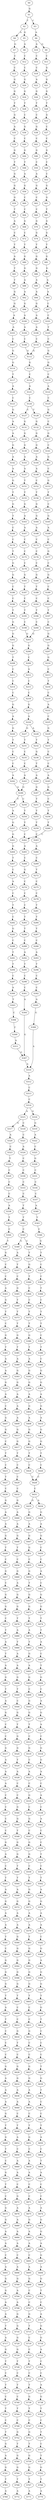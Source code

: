strict digraph  {
	S0 -> S1 [ label = G ];
	S1 -> S2 [ label = T ];
	S1 -> S3 [ label = C ];
	S2 -> S4 [ label = A ];
	S2 -> S5 [ label = G ];
	S3 -> S6 [ label = A ];
	S4 -> S7 [ label = G ];
	S5 -> S8 [ label = A ];
	S6 -> S9 [ label = G ];
	S6 -> S10 [ label = A ];
	S7 -> S11 [ label = C ];
	S8 -> S12 [ label = C ];
	S9 -> S13 [ label = C ];
	S10 -> S14 [ label = C ];
	S11 -> S15 [ label = C ];
	S12 -> S16 [ label = C ];
	S13 -> S17 [ label = G ];
	S14 -> S18 [ label = C ];
	S15 -> S19 [ label = G ];
	S16 -> S20 [ label = G ];
	S17 -> S21 [ label = G ];
	S18 -> S22 [ label = A ];
	S19 -> S23 [ label = G ];
	S20 -> S24 [ label = G ];
	S21 -> S25 [ label = G ];
	S22 -> S26 [ label = G ];
	S23 -> S27 [ label = T ];
	S24 -> S28 [ label = T ];
	S25 -> S29 [ label = T ];
	S26 -> S30 [ label = T ];
	S27 -> S31 [ label = G ];
	S28 -> S32 [ label = C ];
	S29 -> S33 [ label = G ];
	S30 -> S34 [ label = C ];
	S31 -> S35 [ label = A ];
	S32 -> S36 [ label = G ];
	S33 -> S37 [ label = C ];
	S34 -> S38 [ label = G ];
	S35 -> S39 [ label = C ];
	S36 -> S40 [ label = C ];
	S37 -> S41 [ label = C ];
	S38 -> S42 [ label = C ];
	S39 -> S43 [ label = G ];
	S40 -> S44 [ label = G ];
	S41 -> S45 [ label = G ];
	S42 -> S46 [ label = G ];
	S43 -> S47 [ label = T ];
	S44 -> S48 [ label = T ];
	S45 -> S49 [ label = C ];
	S46 -> S50 [ label = C ];
	S47 -> S51 [ label = G ];
	S48 -> S52 [ label = A ];
	S49 -> S53 [ label = C ];
	S50 -> S54 [ label = A ];
	S51 -> S55 [ label = G ];
	S52 -> S56 [ label = G ];
	S53 -> S57 [ label = G ];
	S54 -> S58 [ label = G ];
	S55 -> S59 [ label = G ];
	S56 -> S60 [ label = C ];
	S57 -> S61 [ label = G ];
	S58 -> S62 [ label = C ];
	S59 -> S63 [ label = T ];
	S60 -> S64 [ label = C ];
	S61 -> S65 [ label = T ];
	S62 -> S66 [ label = C ];
	S63 -> S67 [ label = A ];
	S64 -> S68 [ label = G ];
	S65 -> S69 [ label = G ];
	S66 -> S70 [ label = G ];
	S67 -> S71 [ label = C ];
	S68 -> S72 [ label = C ];
	S69 -> S73 [ label = G ];
	S70 -> S74 [ label = G ];
	S71 -> S75 [ label = T ];
	S72 -> S76 [ label = T ];
	S73 -> S77 [ label = T ];
	S74 -> S78 [ label = T ];
	S75 -> S79 [ label = A ];
	S76 -> S80 [ label = G ];
	S77 -> S81 [ label = G ];
	S78 -> S82 [ label = G ];
	S79 -> S83 [ label = T ];
	S80 -> S84 [ label = G ];
	S81 -> S85 [ label = G ];
	S82 -> S86 [ label = G ];
	S83 -> S87 [ label = T ];
	S84 -> S88 [ label = A ];
	S85 -> S89 [ label = A ];
	S86 -> S90 [ label = A ];
	S87 -> S91 [ label = G ];
	S88 -> S92 [ label = A ];
	S89 -> S93 [ label = A ];
	S90 -> S94 [ label = A ];
	S91 -> S95 [ label = G ];
	S92 -> S96 [ label = G ];
	S93 -> S97 [ label = C ];
	S94 -> S98 [ label = G ];
	S95 -> S99 [ label = A ];
	S96 -> S100 [ label = A ];
	S97 -> S101 [ label = C ];
	S98 -> S102 [ label = A ];
	S99 -> S103 [ label = A ];
	S100 -> S104 [ label = A ];
	S101 -> S105 [ label = T ];
	S102 -> S106 [ label = A ];
	S103 -> S107 [ label = C ];
	S104 -> S108 [ label = C ];
	S105 -> S109 [ label = C ];
	S106 -> S110 [ label = C ];
	S107 -> S111 [ label = G ];
	S108 -> S112 [ label = G ];
	S109 -> S113 [ label = G ];
	S110 -> S112 [ label = G ];
	S111 -> S114 [ label = G ];
	S112 -> S115 [ label = G ];
	S113 -> S116 [ label = G ];
	S114 -> S117 [ label = T ];
	S115 -> S118 [ label = C ];
	S116 -> S119 [ label = C ];
	S117 -> S120 [ label = A ];
	S118 -> S121 [ label = A ];
	S119 -> S122 [ label = A ];
	S120 -> S123 [ label = C ];
	S121 -> S124 [ label = C ];
	S122 -> S125 [ label = C ];
	S123 -> S126 [ label = G ];
	S124 -> S127 [ label = C ];
	S124 -> S128 [ label = T ];
	S125 -> S129 [ label = G ];
	S126 -> S130 [ label = A ];
	S127 -> S131 [ label = G ];
	S128 -> S132 [ label = G ];
	S129 -> S133 [ label = C ];
	S130 -> S134 [ label = A ];
	S131 -> S135 [ label = G ];
	S132 -> S136 [ label = G ];
	S133 -> S137 [ label = G ];
	S134 -> S138 [ label = G ];
	S135 -> S139 [ label = G ];
	S136 -> S140 [ label = G ];
	S137 -> S141 [ label = C ];
	S138 -> S142 [ label = A ];
	S139 -> S143 [ label = A ];
	S140 -> S144 [ label = A ];
	S141 -> S145 [ label = G ];
	S142 -> S146 [ label = A ];
	S143 -> S147 [ label = A ];
	S144 -> S148 [ label = A ];
	S145 -> S149 [ label = C ];
	S146 -> S150 [ label = G ];
	S147 -> S151 [ label = T ];
	S148 -> S152 [ label = C ];
	S149 -> S153 [ label = G ];
	S150 -> S154 [ label = T ];
	S151 -> S155 [ label = T ];
	S152 -> S156 [ label = T ];
	S153 -> S157 [ label = T ];
	S154 -> S158 [ label = G ];
	S155 -> S159 [ label = G ];
	S156 -> S160 [ label = G ];
	S157 -> S161 [ label = C ];
	S158 -> S162 [ label = T ];
	S159 -> S163 [ label = A ];
	S160 -> S164 [ label = G ];
	S161 -> S165 [ label = G ];
	S162 -> S166 [ label = C ];
	S163 -> S167 [ label = A ];
	S164 -> S168 [ label = A ];
	S165 -> S169 [ label = A ];
	S166 -> S170 [ label = C ];
	S167 -> S171 [ label = C ];
	S168 -> S172 [ label = C ];
	S169 -> S173 [ label = C ];
	S170 -> S174 [ label = T ];
	S171 -> S175 [ label = C ];
	S172 -> S176 [ label = C ];
	S173 -> S177 [ label = G ];
	S174 -> S178 [ label = G ];
	S175 -> S179 [ label = C ];
	S176 -> S180 [ label = C ];
	S177 -> S181 [ label = C ];
	S178 -> S182 [ label = G ];
	S179 -> S183 [ label = G ];
	S180 -> S184 [ label = G ];
	S181 -> S185 [ label = G ];
	S182 -> S186 [ label = C ];
	S183 -> S187 [ label = T ];
	S184 -> S188 [ label = T ];
	S185 -> S189 [ label = C ];
	S186 -> S190 [ label = C ];
	S187 -> S191 [ label = C ];
	S188 -> S192 [ label = C ];
	S189 -> S193 [ label = C ];
	S190 -> S194 [ label = T ];
	S191 -> S195 [ label = T ];
	S192 -> S196 [ label = T ];
	S193 -> S197 [ label = T ];
	S194 -> S198 [ label = G ];
	S195 -> S199 [ label = C ];
	S196 -> S200 [ label = C ];
	S197 -> S201 [ label = C ];
	S198 -> S202 [ label = G ];
	S199 -> S203 [ label = G ];
	S200 -> S203 [ label = G ];
	S201 -> S204 [ label = G ];
	S202 -> S205 [ label = G ];
	S203 -> S206 [ label = G ];
	S204 -> S207 [ label = G ];
	S205 -> S208 [ label = T ];
	S206 -> S209 [ label = C ];
	S207 -> S210 [ label = G ];
	S208 -> S211 [ label = C ];
	S209 -> S212 [ label = A ];
	S210 -> S213 [ label = C ];
	S211 -> S214 [ label = C ];
	S212 -> S215 [ label = C ];
	S213 -> S216 [ label = T ];
	S214 -> S217 [ label = C ];
	S215 -> S218 [ label = C ];
	S216 -> S219 [ label = C ];
	S217 -> S220 [ label = G ];
	S218 -> S221 [ label = G ];
	S219 -> S222 [ label = A ];
	S220 -> S223 [ label = A ];
	S221 -> S224 [ label = A ];
	S222 -> S225 [ label = C ];
	S223 -> S226 [ label = G ];
	S224 -> S227 [ label = G ];
	S224 -> S228 [ label = A ];
	S225 -> S229 [ label = G ];
	S226 -> S230 [ label = T ];
	S227 -> S231 [ label = T ];
	S228 -> S232 [ label = T ];
	S229 -> S233 [ label = T ];
	S230 -> S234 [ label = C ];
	S231 -> S235 [ label = C ];
	S232 -> S236 [ label = G ];
	S233 -> S237 [ label = C ];
	S234 -> S238 [ label = C ];
	S235 -> S239 [ label = C ];
	S236 -> S240 [ label = T ];
	S237 -> S241 [ label = C ];
	S238 -> S242 [ label = A ];
	S239 -> S243 [ label = A ];
	S240 -> S244 [ label = A ];
	S241 -> S245 [ label = A ];
	S242 -> S246 [ label = G ];
	S243 -> S246 [ label = G ];
	S244 -> S247 [ label = G ];
	S245 -> S248 [ label = G ];
	S246 -> S249 [ label = T ];
	S246 -> S250 [ label = C ];
	S247 -> S251 [ label = T ];
	S248 -> S252 [ label = C ];
	S249 -> S253 [ label = A ];
	S250 -> S254 [ label = T ];
	S251 -> S255 [ label = T ];
	S252 -> S256 [ label = T ];
	S253 -> S257 [ label = G ];
	S254 -> S258 [ label = T ];
	S255 -> S259 [ label = T ];
	S256 -> S260 [ label = T ];
	S257 -> S261 [ label = G ];
	S258 -> S262 [ label = C ];
	S259 -> S263 [ label = C ];
	S260 -> S262 [ label = C ];
	S261 -> S264 [ label = G ];
	S262 -> S265 [ label = A ];
	S263 -> S266 [ label = A ];
	S264 -> S267 [ label = T ];
	S265 -> S268 [ label = C ];
	S266 -> S269 [ label = C ];
	S267 -> S270 [ label = C ];
	S268 -> S271 [ label = G ];
	S269 -> S272 [ label = T ];
	S270 -> S273 [ label = A ];
	S271 -> S274 [ label = C ];
	S272 -> S275 [ label = C ];
	S273 -> S276 [ label = C ];
	S274 -> S277 [ label = C ];
	S275 -> S278 [ label = C ];
	S276 -> S279 [ label = T ];
	S277 -> S280 [ label = C ];
	S278 -> S281 [ label = T ];
	S279 -> S282 [ label = C ];
	S280 -> S283 [ label = T ];
	S281 -> S284 [ label = T ];
	S282 -> S285 [ label = G ];
	S283 -> S286 [ label = T ];
	S284 -> S287 [ label = T ];
	S285 -> S288 [ label = C ];
	S286 -> S289 [ label = C ];
	S287 -> S290 [ label = C ];
	S288 -> S291 [ label = T ];
	S289 -> S292 [ label = A ];
	S290 -> S293 [ label = A ];
	S291 -> S294 [ label = T ];
	S292 -> S295 [ label = T ];
	S293 -> S296 [ label = T ];
	S294 -> S297 [ label = C ];
	S295 -> S298 [ label = C ];
	S296 -> S299 [ label = C ];
	S297 -> S300 [ label = A ];
	S298 -> S301 [ label = C ];
	S299 -> S302 [ label = C ];
	S300 -> S303 [ label = T ];
	S301 -> S304 [ label = A ];
	S302 -> S305 [ label = A ];
	S303 -> S306 [ label = C ];
	S304 -> S307 [ label = G ];
	S305 -> S308 [ label = G ];
	S306 -> S309 [ label = C ];
	S307 -> S310 [ label = A ];
	S308 -> S310 [ label = A ];
	S309 -> S311 [ label = A ];
	S310 -> S312 [ label = A ];
	S311 -> S307 [ label = G ];
	S312 -> S313 [ label = C ];
	S313 -> S314 [ label = C ];
	S314 -> S315 [ label = A ];
	S314 -> S316 [ label = G ];
	S315 -> S317 [ label = G ];
	S315 -> S318 [ label = C ];
	S316 -> S319 [ label = G ];
	S317 -> S320 [ label = A ];
	S318 -> S321 [ label = C ];
	S319 -> S322 [ label = A ];
	S320 -> S323 [ label = C ];
	S321 -> S324 [ label = A ];
	S322 -> S325 [ label = C ];
	S323 -> S326 [ label = T ];
	S324 -> S327 [ label = C ];
	S325 -> S328 [ label = G ];
	S326 -> S329 [ label = C ];
	S327 -> S330 [ label = C ];
	S328 -> S331 [ label = C ];
	S329 -> S332 [ label = C ];
	S330 -> S333 [ label = C ];
	S331 -> S334 [ label = C ];
	S332 -> S335 [ label = C ];
	S333 -> S336 [ label = C ];
	S334 -> S337 [ label = C ];
	S335 -> S338 [ label = A ];
	S336 -> S339 [ label = T ];
	S337 -> S340 [ label = A ];
	S338 -> S341 [ label = T ];
	S339 -> S342 [ label = T ];
	S340 -> S343 [ label = T ];
	S341 -> S344 [ label = C ];
	S342 -> S345 [ label = C ];
	S343 -> S346 [ label = C ];
	S344 -> S347 [ label = T ];
	S345 -> S348 [ label = C ];
	S345 -> S349 [ label = G ];
	S346 -> S350 [ label = G ];
	S347 -> S351 [ label = G ];
	S348 -> S352 [ label = T ];
	S349 -> S353 [ label = A ];
	S350 -> S354 [ label = T ];
	S351 -> S355 [ label = C ];
	S352 -> S356 [ label = G ];
	S353 -> S357 [ label = T ];
	S354 -> S358 [ label = C ];
	S355 -> S359 [ label = C ];
	S356 -> S360 [ label = T ];
	S357 -> S361 [ label = C ];
	S358 -> S362 [ label = C ];
	S359 -> S363 [ label = A ];
	S360 -> S364 [ label = C ];
	S361 -> S365 [ label = G ];
	S362 -> S366 [ label = T ];
	S363 -> S367 [ label = G ];
	S364 -> S368 [ label = C ];
	S365 -> S369 [ label = T ];
	S366 -> S370 [ label = C ];
	S367 -> S371 [ label = T ];
	S368 -> S372 [ label = T ];
	S369 -> S373 [ label = T ];
	S370 -> S374 [ label = T ];
	S371 -> S375 [ label = C ];
	S372 -> S376 [ label = T ];
	S373 -> S377 [ label = T ];
	S374 -> S378 [ label = T ];
	S375 -> S379 [ label = G ];
	S376 -> S380 [ label = G ];
	S377 -> S381 [ label = G ];
	S378 -> S382 [ label = C ];
	S379 -> S383 [ label = T ];
	S380 -> S384 [ label = T ];
	S381 -> S385 [ label = T ];
	S382 -> S386 [ label = T ];
	S383 -> S387 [ label = A ];
	S384 -> S388 [ label = A ];
	S385 -> S389 [ label = A ];
	S386 -> S390 [ label = C ];
	S387 -> S391 [ label = A ];
	S388 -> S392 [ label = G ];
	S389 -> S393 [ label = G ];
	S390 -> S394 [ label = G ];
	S391 -> S395 [ label = G ];
	S392 -> S396 [ label = G ];
	S393 -> S397 [ label = G ];
	S394 -> S398 [ label = G ];
	S395 -> S399 [ label = A ];
	S396 -> S400 [ label = A ];
	S397 -> S401 [ label = A ];
	S398 -> S402 [ label = A ];
	S399 -> S403 [ label = C ];
	S400 -> S404 [ label = G ];
	S401 -> S405 [ label = A ];
	S402 -> S406 [ label = G ];
	S403 -> S407 [ label = G ];
	S404 -> S408 [ label = A ];
	S405 -> S409 [ label = A ];
	S406 -> S410 [ label = A ];
	S407 -> S411 [ label = G ];
	S408 -> S412 [ label = G ];
	S409 -> S413 [ label = G ];
	S410 -> S414 [ label = G ];
	S411 -> S415 [ label = C ];
	S412 -> S416 [ label = G ];
	S413 -> S417 [ label = G ];
	S414 -> S418 [ label = G ];
	S415 -> S419 [ label = T ];
	S416 -> S420 [ label = T ];
	S417 -> S421 [ label = T ];
	S418 -> S422 [ label = T ];
	S419 -> S423 [ label = C ];
	S420 -> S424 [ label = C ];
	S421 -> S425 [ label = C ];
	S422 -> S426 [ label = C ];
	S423 -> S427 [ label = T ];
	S424 -> S428 [ label = C ];
	S425 -> S429 [ label = C ];
	S426 -> S428 [ label = C ];
	S427 -> S430 [ label = C ];
	S428 -> S431 [ label = C ];
	S429 -> S432 [ label = C ];
	S430 -> S433 [ label = G ];
	S431 -> S434 [ label = A ];
	S431 -> S435 [ label = G ];
	S432 -> S436 [ label = G ];
	S433 -> S437 [ label = A ];
	S434 -> S438 [ label = G ];
	S435 -> S439 [ label = G ];
	S436 -> S440 [ label = A ];
	S437 -> S441 [ label = A ];
	S438 -> S442 [ label = A ];
	S439 -> S443 [ label = A ];
	S440 -> S444 [ label = A ];
	S441 -> S445 [ label = G ];
	S442 -> S446 [ label = G ];
	S443 -> S447 [ label = G ];
	S444 -> S448 [ label = G ];
	S445 -> S449 [ label = T ];
	S446 -> S450 [ label = C ];
	S447 -> S451 [ label = G ];
	S448 -> S452 [ label = T ];
	S449 -> S453 [ label = C ];
	S450 -> S454 [ label = C ];
	S451 -> S455 [ label = C ];
	S452 -> S456 [ label = C ];
	S453 -> S457 [ label = G ];
	S454 -> S458 [ label = A ];
	S455 -> S459 [ label = G ];
	S456 -> S460 [ label = G ];
	S457 -> S461 [ label = C ];
	S458 -> S462 [ label = C ];
	S459 -> S463 [ label = T ];
	S460 -> S464 [ label = A ];
	S461 -> S465 [ label = G ];
	S462 -> S466 [ label = G ];
	S463 -> S467 [ label = G ];
	S464 -> S468 [ label = G ];
	S465 -> S469 [ label = G ];
	S466 -> S470 [ label = G ];
	S467 -> S471 [ label = G ];
	S468 -> S472 [ label = G ];
	S469 -> S473 [ label = C ];
	S470 -> S474 [ label = T ];
	S471 -> S475 [ label = T ];
	S472 -> S476 [ label = T ];
	S473 -> S477 [ label = T ];
	S474 -> S478 [ label = T ];
	S475 -> S479 [ label = A ];
	S476 -> S480 [ label = A ];
	S477 -> S481 [ label = A ];
	S478 -> S482 [ label = A ];
	S479 -> S483 [ label = T ];
	S480 -> S484 [ label = T ];
	S481 -> S485 [ label = T ];
	S482 -> S486 [ label = C ];
	S483 -> S487 [ label = G ];
	S484 -> S488 [ label = A ];
	S485 -> S489 [ label = A ];
	S486 -> S490 [ label = T ];
	S487 -> S491 [ label = A ];
	S488 -> S492 [ label = A ];
	S489 -> S493 [ label = G ];
	S490 -> S494 [ label = G ];
	S491 -> S495 [ label = G ];
	S492 -> S496 [ label = G ];
	S493 -> S497 [ label = T ];
	S494 -> S498 [ label = C ];
	S495 -> S499 [ label = C ];
	S496 -> S500 [ label = T ];
	S497 -> S501 [ label = A ];
	S498 -> S502 [ label = A ];
	S499 -> S503 [ label = G ];
	S500 -> S504 [ label = C ];
	S501 -> S505 [ label = G ];
	S502 -> S506 [ label = G ];
	S503 -> S507 [ label = G ];
	S504 -> S508 [ label = G ];
	S505 -> S509 [ label = C ];
	S506 -> S510 [ label = A ];
	S507 -> S511 [ label = T ];
	S508 -> S512 [ label = T ];
	S509 -> S513 [ label = C ];
	S510 -> S514 [ label = C ];
	S511 -> S515 [ label = C ];
	S512 -> S516 [ label = G ];
	S513 -> S517 [ label = G ];
	S514 -> S518 [ label = G ];
	S515 -> S519 [ label = G ];
	S516 -> S520 [ label = G ];
	S517 -> S521 [ label = A ];
	S518 -> S522 [ label = G ];
	S519 -> S523 [ label = C ];
	S520 -> S524 [ label = T ];
	S521 -> S525 [ label = A ];
	S522 -> S526 [ label = A ];
	S523 -> S527 [ label = A ];
	S524 -> S528 [ label = A ];
	S525 -> S529 [ label = A ];
	S526 -> S530 [ label = C ];
	S527 -> S531 [ label = C ];
	S528 -> S532 [ label = C ];
	S529 -> S533 [ label = C ];
	S530 -> S534 [ label = A ];
	S531 -> S535 [ label = G ];
	S532 -> S536 [ label = C ];
	S533 -> S537 [ label = C ];
	S534 -> S538 [ label = C ];
	S535 -> S539 [ label = C ];
	S536 -> S540 [ label = G ];
	S537 -> S541 [ label = C ];
	S538 -> S542 [ label = A ];
	S539 -> S543 [ label = G ];
	S540 -> S544 [ label = G ];
	S541 -> S545 [ label = C ];
	S542 -> S546 [ label = C ];
	S543 -> S547 [ label = C ];
	S544 -> S548 [ label = T ];
	S545 -> S549 [ label = G ];
	S546 -> S550 [ label = C ];
	S547 -> S551 [ label = G ];
	S548 -> S552 [ label = G ];
	S549 -> S553 [ label = A ];
	S550 -> S554 [ label = T ];
	S551 -> S555 [ label = G ];
	S552 -> S556 [ label = G ];
	S553 -> S557 [ label = C ];
	S554 -> S558 [ label = C ];
	S555 -> S559 [ label = C ];
	S556 -> S560 [ label = T ];
	S557 -> S561 [ label = T ];
	S558 -> S562 [ label = T ];
	S559 -> S563 [ label = T ];
	S560 -> S564 [ label = T ];
	S561 -> S565 [ label = A ];
	S562 -> S566 [ label = A ];
	S563 -> S567 [ label = G ];
	S564 -> S568 [ label = A ];
	S565 -> S569 [ label = G ];
	S566 -> S570 [ label = G ];
	S567 -> S571 [ label = G ];
	S568 -> S572 [ label = G ];
	S569 -> S573 [ label = A ];
	S570 -> S574 [ label = A ];
	S571 -> S575 [ label = A ];
	S572 -> S576 [ label = A ];
	S573 -> S577 [ label = A ];
	S574 -> S578 [ label = A ];
	S575 -> S579 [ label = A ];
	S576 -> S580 [ label = A ];
	S577 -> S581 [ label = T ];
	S578 -> S582 [ label = C ];
	S579 -> S583 [ label = T ];
	S580 -> S584 [ label = G ];
	S581 -> S585 [ label = C ];
	S582 -> S586 [ label = G ];
	S583 -> S587 [ label = G ];
	S584 -> S588 [ label = G ];
	S585 -> S589 [ label = G ];
	S586 -> S590 [ label = A ];
	S587 -> S591 [ label = G ];
	S588 -> S592 [ label = G ];
	S589 -> S593 [ label = G ];
	S590 -> S594 [ label = G ];
	S591 -> S595 [ label = G ];
	S592 -> S596 [ label = G ];
	S593 -> S597 [ label = G ];
	S594 -> S598 [ label = G ];
	S595 -> S599 [ label = G ];
	S596 -> S600 [ label = G ];
	S597 -> S601 [ label = T ];
	S598 -> S602 [ label = T ];
	S599 -> S603 [ label = T ];
	S600 -> S604 [ label = T ];
	S601 -> S605 [ label = A ];
	S602 -> S606 [ label = G ];
	S603 -> S607 [ label = C ];
	S604 -> S608 [ label = C ];
	S605 -> S609 [ label = T ];
	S606 -> S610 [ label = T ];
	S607 -> S611 [ label = C ];
	S608 -> S612 [ label = C ];
	S609 -> S613 [ label = C ];
	S610 -> S614 [ label = C ];
	S611 -> S615 [ label = G ];
	S612 -> S616 [ label = G ];
	S613 -> S617 [ label = C ];
	S614 -> S618 [ label = C ];
	S615 -> S619 [ label = C ];
	S616 -> S620 [ label = T ];
	S617 -> S621 [ label = C ];
	S618 -> S622 [ label = C ];
	S619 -> S623 [ label = C ];
	S620 -> S624 [ label = C ];
	S621 -> S625 [ label = G ];
	S622 -> S626 [ label = T ];
	S623 -> S627 [ label = G ];
	S624 -> S628 [ label = G ];
	S625 -> S629 [ label = A ];
	S626 -> S630 [ label = G ];
	S627 -> S631 [ label = G ];
	S628 -> S632 [ label = G ];
	S629 -> S633 [ label = A ];
	S630 -> S634 [ label = T ];
	S631 -> S635 [ label = A ];
	S632 -> S636 [ label = A ];
	S633 -> S637 [ label = A ];
	S634 -> S638 [ label = C ];
	S635 -> S639 [ label = A ];
	S636 -> S640 [ label = A ];
	S637 -> S641 [ label = G ];
	S638 -> S642 [ label = C ];
	S639 -> S643 [ label = C ];
	S640 -> S644 [ label = C ];
	S641 -> S645 [ label = T ];
	S642 -> S646 [ label = T ];
	S643 -> S647 [ label = T ];
	S644 -> S648 [ label = T ];
	S645 -> S649 [ label = G ];
	S646 -> S650 [ label = A ];
	S647 -> S651 [ label = G ];
	S648 -> S652 [ label = A ];
	S649 -> S653 [ label = T ];
	S650 -> S654 [ label = C ];
	S651 -> S655 [ label = C ];
	S652 -> S656 [ label = C ];
	S653 -> S657 [ label = C ];
	S654 -> S658 [ label = T ];
	S655 -> S659 [ label = A ];
	S656 -> S660 [ label = A ];
	S657 -> S661 [ label = G ];
	S658 -> S662 [ label = A ];
	S659 -> S663 [ label = A ];
	S660 -> S664 [ label = A ];
	S661 -> S665 [ label = T ];
	S662 -> S666 [ label = C ];
	S663 -> S667 [ label = C ];
	S664 -> S668 [ label = C ];
	S665 -> S669 [ label = C ];
	S666 -> S670 [ label = C ];
	S667 -> S671 [ label = C ];
	S668 -> S672 [ label = G ];
	S669 -> S673 [ label = G ];
	S670 -> S674 [ label = A ];
	S671 -> S675 [ label = A ];
	S672 -> S676 [ label = A ];
	S673 -> S677 [ label = G ];
	S674 -> S678 [ label = G ];
	S675 -> S679 [ label = G ];
	S676 -> S680 [ label = A ];
	S677 -> S681 [ label = A ];
	S678 -> S682 [ label = G ];
	S679 -> S683 [ label = A ];
	S680 -> S684 [ label = A ];
	S681 -> S685 [ label = A ];
	S682 -> S686 [ label = A ];
	S683 -> S687 [ label = A ];
	S684 -> S688 [ label = A ];
	S685 -> S689 [ label = C ];
	S686 -> S690 [ label = G ];
	S687 -> S691 [ label = C ];
	S688 -> S692 [ label = C ];
	S689 -> S693 [ label = A ];
	S690 -> S694 [ label = A ];
	S691 -> S695 [ label = A ];
	S692 -> S696 [ label = A ];
	S693 -> S697 [ label = G ];
	S694 -> S698 [ label = G ];
	S695 -> S699 [ label = G ];
	S696 -> S700 [ label = G ];
	S697 -> S701 [ label = G ];
	S698 -> S702 [ label = T ];
	S699 -> S703 [ label = C ];
	S700 -> S704 [ label = A ];
	S701 -> S705 [ label = A ];
	S702 -> S706 [ label = C ];
	S703 -> S707 [ label = C ];
	S704 -> S708 [ label = A ];
	S705 -> S709 [ label = A ];
	S706 -> S710 [ label = A ];
	S707 -> S711 [ label = G ];
	S708 -> S712 [ label = G ];
	S709 -> S713 [ label = T ];
	S710 -> S714 [ label = G ];
	S711 -> S715 [ label = T ];
	S712 -> S716 [ label = G ];
	S713 -> S717 [ label = A ];
	S714 -> S718 [ label = G ];
	S715 -> S719 [ label = C ];
	S716 -> S720 [ label = G ];
	S717 -> S721 [ label = G ];
	S718 -> S722 [ label = A ];
	S719 -> S723 [ label = C ];
	S720 -> S724 [ label = G ];
	S721 -> S725 [ label = T ];
	S722 -> S726 [ label = C ];
	S723 -> S727 [ label = T ];
	S724 -> S728 [ label = T ];
	S725 -> S729 [ label = C ];
	S726 -> S730 [ label = C ];
	S727 -> S731 [ label = C ];
	S728 -> S732 [ label = C ];
	S729 -> S733 [ label = T ];
	S730 -> S734 [ label = A ];
	S731 -> S735 [ label = T ];
	S732 -> S736 [ label = T ];
	S733 -> S737 [ label = C ];
	S734 -> S738 [ label = G ];
	S735 -> S739 [ label = G ];
	S736 -> S740 [ label = C ];
	S737 -> S741 [ label = T ];
	S738 -> S742 [ label = T ];
	S739 -> S743 [ label = T ];
	S740 -> S744 [ label = T ];
	S741 -> S745 [ label = C ];
	S742 -> S746 [ label = C ];
	S743 -> S747 [ label = C ];
	S744 -> S748 [ label = C ];
	S745 -> S749 [ label = T ];
	S746 -> S750 [ label = T ];
	S747 -> S751 [ label = G ];
	S748 -> S752 [ label = G ];
	S749 -> S753 [ label = G ];
	S750 -> S754 [ label = C ];
	S751 -> S755 [ label = T ];
	S752 -> S756 [ label = T ];
	S753 -> S757 [ label = A ];
	S754 -> S758 [ label = T ];
	S755 -> S759 [ label = G ];
	S756 -> S760 [ label = G ];
	S757 -> S761 [ label = G ];
	S758 -> S762 [ label = G ];
	S759 -> S763 [ label = G ];
	S760 -> S764 [ label = G ];
	S761 -> S765 [ label = T ];
	S762 -> S766 [ label = T ];
	S763 -> S767 [ label = T ];
	S764 -> S768 [ label = T ];
	S765 -> S769 [ label = A ];
	S766 -> S770 [ label = A ];
	S767 -> S771 [ label = A ];
	S768 -> S772 [ label = A ];
}
